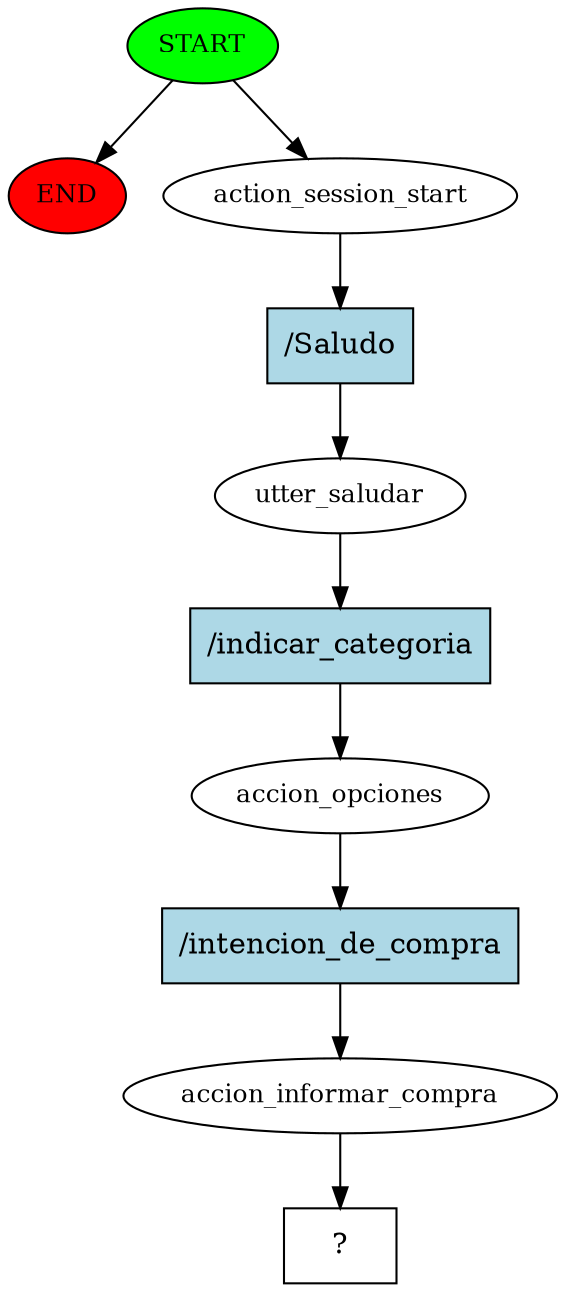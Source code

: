 digraph  {
0 [class="start active", fillcolor=green, fontsize=12, label=START, style=filled];
"-1" [class=end, fillcolor=red, fontsize=12, label=END, style=filled];
1 [class=active, fontsize=12, label=action_session_start];
2 [class=active, fontsize=12, label=utter_saludar];
3 [class=active, fontsize=12, label=accion_opciones];
4 [class=active, fontsize=12, label=accion_informar_compra];
5 [class="intent dashed active", label="  ?  ", shape=rect];
6 [class="intent active", fillcolor=lightblue, label="/Saludo", shape=rect, style=filled];
7 [class="intent active", fillcolor=lightblue, label="/indicar_categoria", shape=rect, style=filled];
8 [class="intent active", fillcolor=lightblue, label="/intencion_de_compra", shape=rect, style=filled];
0 -> "-1"  [class="", key=NONE, label=""];
0 -> 1  [class=active, key=NONE, label=""];
1 -> 6  [class=active, key=0];
2 -> 7  [class=active, key=0];
3 -> 8  [class=active, key=0];
4 -> 5  [class=active, key=NONE, label=""];
6 -> 2  [class=active, key=0];
7 -> 3  [class=active, key=0];
8 -> 4  [class=active, key=0];
}
